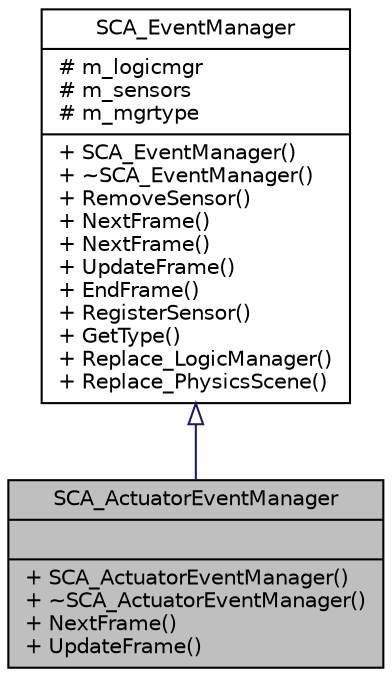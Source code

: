digraph G
{
  edge [fontname="Helvetica",fontsize="10",labelfontname="Helvetica",labelfontsize="10"];
  node [fontname="Helvetica",fontsize="10",shape=record];
  Node1 [label="{SCA_ActuatorEventManager\n||+ SCA_ActuatorEventManager()\l+ ~SCA_ActuatorEventManager()\l+ NextFrame()\l+ UpdateFrame()\l}",height=0.2,width=0.4,color="black", fillcolor="grey75", style="filled" fontcolor="black"];
  Node2 -> Node1 [dir=back,color="midnightblue",fontsize="10",style="solid",arrowtail="empty",fontname="Helvetica"];
  Node2 [label="{SCA_EventManager\n|# m_logicmgr\l# m_sensors\l# m_mgrtype\l|+ SCA_EventManager()\l+ ~SCA_EventManager()\l+ RemoveSensor()\l+ NextFrame()\l+ NextFrame()\l+ UpdateFrame()\l+ EndFrame()\l+ RegisterSensor()\l+ GetType()\l+ Replace_LogicManager()\l+ Replace_PhysicsScene()\l}",height=0.2,width=0.4,color="black", fillcolor="white", style="filled",URL="$db/d2d/classSCA__EventManager.html"];
}
